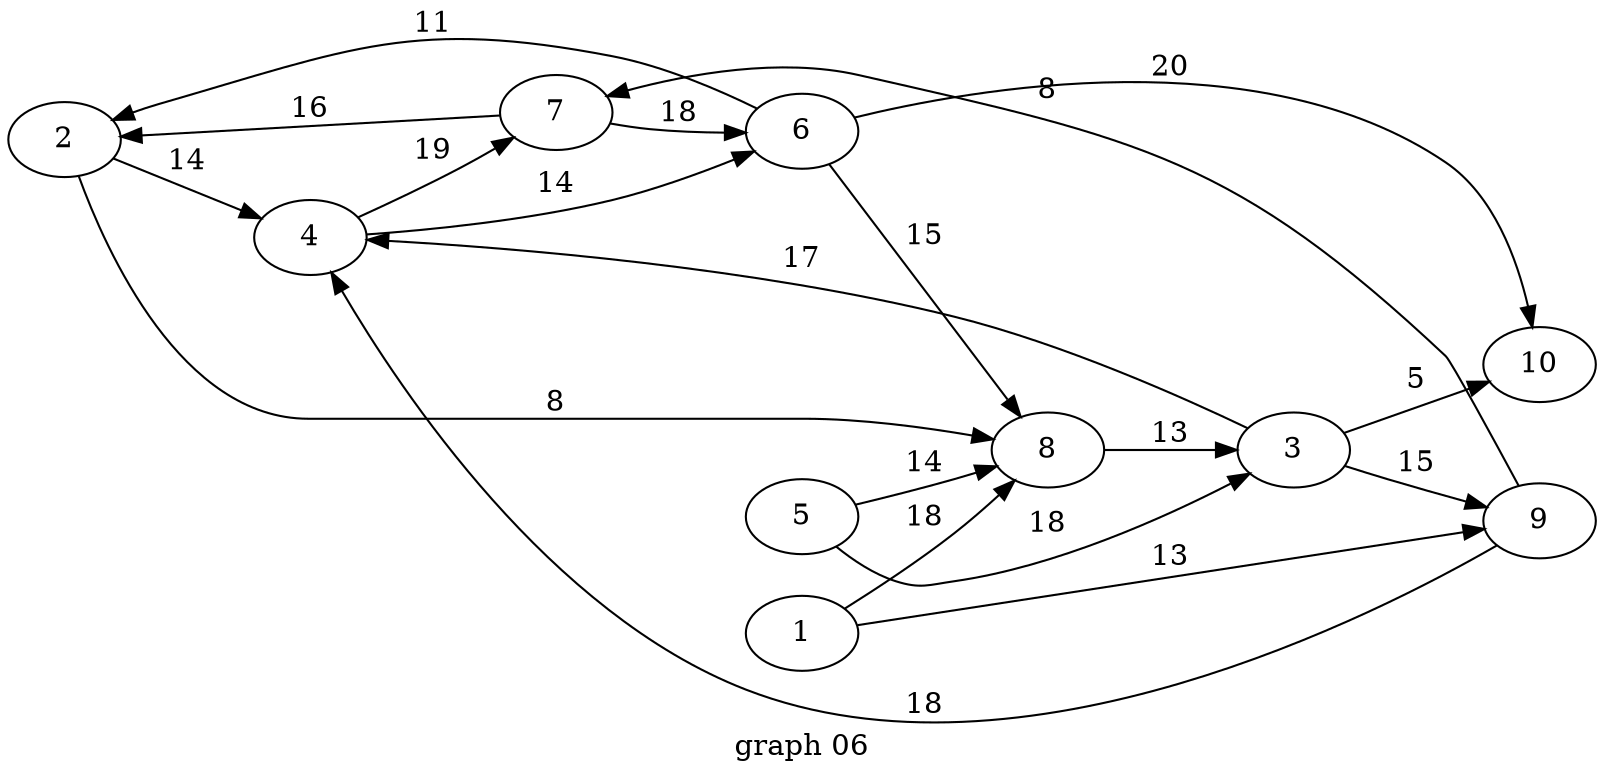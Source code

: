 digraph g{

rankdir = LR

2 -> 4 [label = " 14 "];
2 -> 8 [label = " 8 "];
3 -> 4 [label = " 17 "];
3 -> 9 [label = " 15 "];
4 -> 7 [label = " 19 "];
4 -> 6 [label = " 14 "];
5 -> 8 [label = " 14 "];
5 -> 3 [label = " 18 "];
6 -> 2 [label = " 11 "];
6 -> 8 [label = " 15 "];
7 -> 2 [label = " 16 "];
7 -> 6 [label = " 18 "];
8 -> 3 [label = " 13 "];
9 -> 4 [label = " 18 "];
9 -> 7 [label = " 8 "];
1 -> 8 [label = " 18 "];
1 -> 9 [label = " 13 "];
6 -> 10 [label = " 20 "];
3 -> 10 [label = " 5 "];

label = "graph 06"
}